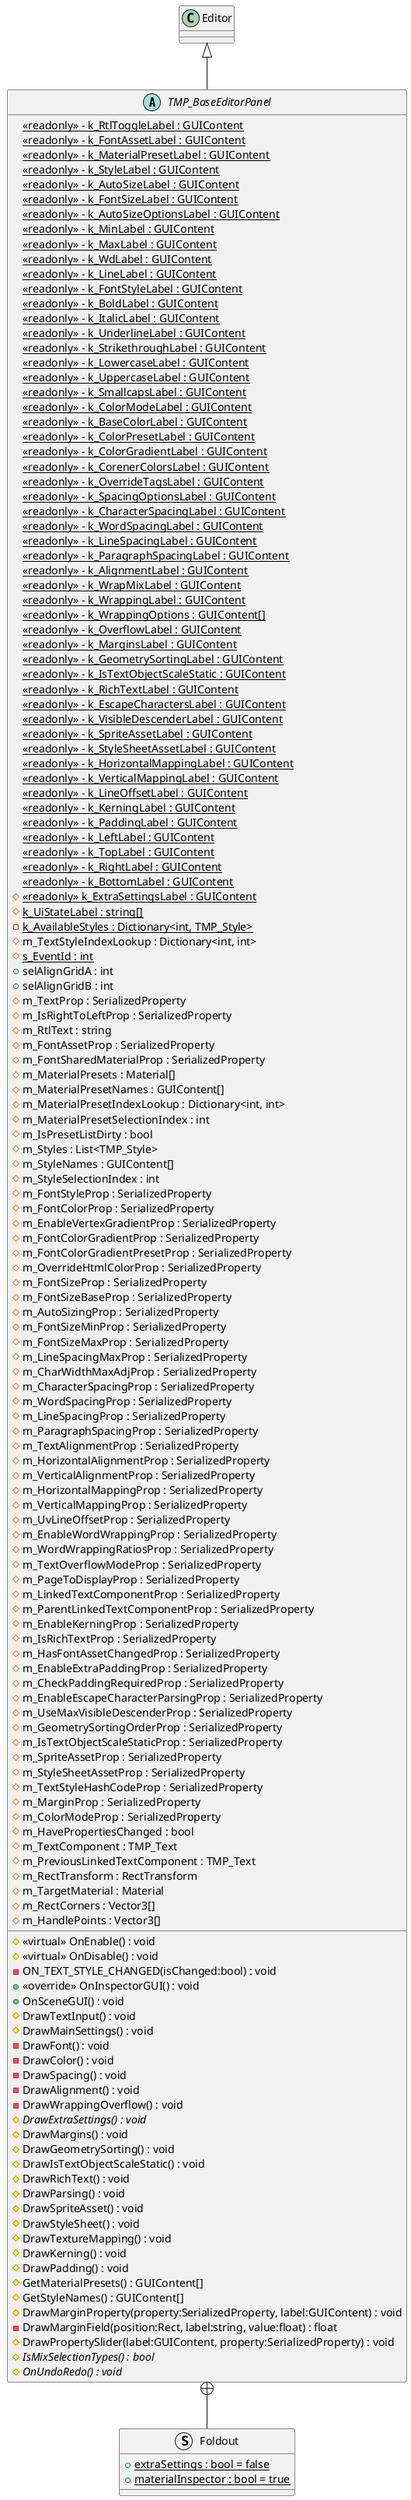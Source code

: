 @startuml
abstract class TMP_BaseEditorPanel {
    {static} <<readonly>> - k_RtlToggleLabel : GUIContent
    {static} <<readonly>> - k_FontAssetLabel : GUIContent
    {static} <<readonly>> - k_MaterialPresetLabel : GUIContent
    {static} <<readonly>> - k_StyleLabel : GUIContent
    {static} <<readonly>> - k_AutoSizeLabel : GUIContent
    {static} <<readonly>> - k_FontSizeLabel : GUIContent
    {static} <<readonly>> - k_AutoSizeOptionsLabel : GUIContent
    {static} <<readonly>> - k_MinLabel : GUIContent
    {static} <<readonly>> - k_MaxLabel : GUIContent
    {static} <<readonly>> - k_WdLabel : GUIContent
    {static} <<readonly>> - k_LineLabel : GUIContent
    {static} <<readonly>> - k_FontStyleLabel : GUIContent
    {static} <<readonly>> - k_BoldLabel : GUIContent
    {static} <<readonly>> - k_ItalicLabel : GUIContent
    {static} <<readonly>> - k_UnderlineLabel : GUIContent
    {static} <<readonly>> - k_StrikethroughLabel : GUIContent
    {static} <<readonly>> - k_LowercaseLabel : GUIContent
    {static} <<readonly>> - k_UppercaseLabel : GUIContent
    {static} <<readonly>> - k_SmallcapsLabel : GUIContent
    {static} <<readonly>> - k_ColorModeLabel : GUIContent
    {static} <<readonly>> - k_BaseColorLabel : GUIContent
    {static} <<readonly>> - k_ColorPresetLabel : GUIContent
    {static} <<readonly>> - k_ColorGradientLabel : GUIContent
    {static} <<readonly>> - k_CorenerColorsLabel : GUIContent
    {static} <<readonly>> - k_OverrideTagsLabel : GUIContent
    {static} <<readonly>> - k_SpacingOptionsLabel : GUIContent
    {static} <<readonly>> - k_CharacterSpacingLabel : GUIContent
    {static} <<readonly>> - k_WordSpacingLabel : GUIContent
    {static} <<readonly>> - k_LineSpacingLabel : GUIContent
    {static} <<readonly>> - k_ParagraphSpacingLabel : GUIContent
    {static} <<readonly>> - k_AlignmentLabel : GUIContent
    {static} <<readonly>> - k_WrapMixLabel : GUIContent
    {static} <<readonly>> - k_WrappingLabel : GUIContent
    {static} <<readonly>> - k_WrappingOptions : GUIContent[]
    {static} <<readonly>> - k_OverflowLabel : GUIContent
    {static} <<readonly>> - k_MarginsLabel : GUIContent
    {static} <<readonly>> - k_GeometrySortingLabel : GUIContent
    {static} <<readonly>> - k_IsTextObjectScaleStatic : GUIContent
    {static} <<readonly>> - k_RichTextLabel : GUIContent
    {static} <<readonly>> - k_EscapeCharactersLabel : GUIContent
    {static} <<readonly>> - k_VisibleDescenderLabel : GUIContent
    {static} <<readonly>> - k_SpriteAssetLabel : GUIContent
    {static} <<readonly>> - k_StyleSheetAssetLabel : GUIContent
    {static} <<readonly>> - k_HorizontalMappingLabel : GUIContent
    {static} <<readonly>> - k_VerticalMappingLabel : GUIContent
    {static} <<readonly>> - k_LineOffsetLabel : GUIContent
    {static} <<readonly>> - k_KerningLabel : GUIContent
    {static} <<readonly>> - k_PaddingLabel : GUIContent
    {static} <<readonly>> - k_LeftLabel : GUIContent
    {static} <<readonly>> - k_TopLabel : GUIContent
    {static} <<readonly>> - k_RightLabel : GUIContent
    {static} <<readonly>> - k_BottomLabel : GUIContent
    # {static} <<readonly>> k_ExtraSettingsLabel : GUIContent
    # {static} k_UiStateLabel : string[]
    {static} - k_AvailableStyles : Dictionary<int, TMP_Style>
    # m_TextStyleIndexLookup : Dictionary<int, int>
    # {static} s_EventId : int
    + selAlignGridA : int
    + selAlignGridB : int
    # m_TextProp : SerializedProperty
    # m_IsRightToLeftProp : SerializedProperty
    # m_RtlText : string
    # m_FontAssetProp : SerializedProperty
    # m_FontSharedMaterialProp : SerializedProperty
    # m_MaterialPresets : Material[]
    # m_MaterialPresetNames : GUIContent[]
    # m_MaterialPresetIndexLookup : Dictionary<int, int>
    # m_MaterialPresetSelectionIndex : int
    # m_IsPresetListDirty : bool
    # m_Styles : List<TMP_Style>
    # m_StyleNames : GUIContent[]
    # m_StyleSelectionIndex : int
    # m_FontStyleProp : SerializedProperty
    # m_FontColorProp : SerializedProperty
    # m_EnableVertexGradientProp : SerializedProperty
    # m_FontColorGradientProp : SerializedProperty
    # m_FontColorGradientPresetProp : SerializedProperty
    # m_OverrideHtmlColorProp : SerializedProperty
    # m_FontSizeProp : SerializedProperty
    # m_FontSizeBaseProp : SerializedProperty
    # m_AutoSizingProp : SerializedProperty
    # m_FontSizeMinProp : SerializedProperty
    # m_FontSizeMaxProp : SerializedProperty
    # m_LineSpacingMaxProp : SerializedProperty
    # m_CharWidthMaxAdjProp : SerializedProperty
    # m_CharacterSpacingProp : SerializedProperty
    # m_WordSpacingProp : SerializedProperty
    # m_LineSpacingProp : SerializedProperty
    # m_ParagraphSpacingProp : SerializedProperty
    # m_TextAlignmentProp : SerializedProperty
    # m_HorizontalAlignmentProp : SerializedProperty
    # m_VerticalAlignmentProp : SerializedProperty
    # m_HorizontalMappingProp : SerializedProperty
    # m_VerticalMappingProp : SerializedProperty
    # m_UvLineOffsetProp : SerializedProperty
    # m_EnableWordWrappingProp : SerializedProperty
    # m_WordWrappingRatiosProp : SerializedProperty
    # m_TextOverflowModeProp : SerializedProperty
    # m_PageToDisplayProp : SerializedProperty
    # m_LinkedTextComponentProp : SerializedProperty
    # m_ParentLinkedTextComponentProp : SerializedProperty
    # m_EnableKerningProp : SerializedProperty
    # m_IsRichTextProp : SerializedProperty
    # m_HasFontAssetChangedProp : SerializedProperty
    # m_EnableExtraPaddingProp : SerializedProperty
    # m_CheckPaddingRequiredProp : SerializedProperty
    # m_EnableEscapeCharacterParsingProp : SerializedProperty
    # m_UseMaxVisibleDescenderProp : SerializedProperty
    # m_GeometrySortingOrderProp : SerializedProperty
    # m_IsTextObjectScaleStaticProp : SerializedProperty
    # m_SpriteAssetProp : SerializedProperty
    # m_StyleSheetAssetProp : SerializedProperty
    # m_TextStyleHashCodeProp : SerializedProperty
    # m_MarginProp : SerializedProperty
    # m_ColorModeProp : SerializedProperty
    # m_HavePropertiesChanged : bool
    # m_TextComponent : TMP_Text
    # m_PreviousLinkedTextComponent : TMP_Text
    # m_RectTransform : RectTransform
    # m_TargetMaterial : Material
    # m_RectCorners : Vector3[]
    # m_HandlePoints : Vector3[]
    # <<virtual>> OnEnable() : void
    # <<virtual>> OnDisable() : void
    - ON_TEXT_STYLE_CHANGED(isChanged:bool) : void
    + <<override>> OnInspectorGUI() : void
    + OnSceneGUI() : void
    # DrawTextInput() : void
    # DrawMainSettings() : void
    - DrawFont() : void
    - DrawColor() : void
    - DrawSpacing() : void
    - DrawAlignment() : void
    - DrawWrappingOverflow() : void
    # {abstract} DrawExtraSettings() : void
    # DrawMargins() : void
    # DrawGeometrySorting() : void
    # DrawIsTextObjectScaleStatic() : void
    # DrawRichText() : void
    # DrawParsing() : void
    # DrawSpriteAsset() : void
    # DrawStyleSheet() : void
    # DrawTextureMapping() : void
    # DrawKerning() : void
    # DrawPadding() : void
    # GetMaterialPresets() : GUIContent[]
    # GetStyleNames() : GUIContent[]
    # DrawMarginProperty(property:SerializedProperty, label:GUIContent) : void
    - DrawMarginField(position:Rect, label:string, value:float) : float
    # DrawPropertySlider(label:GUIContent, property:SerializedProperty) : void
    # {abstract} IsMixSelectionTypes() : bool
    # {abstract} OnUndoRedo() : void
}
struct Foldout {
    + {static} extraSettings : bool = false
    + {static} materialInspector : bool = true
}
Editor <|-- TMP_BaseEditorPanel
TMP_BaseEditorPanel +-- Foldout
@enduml
